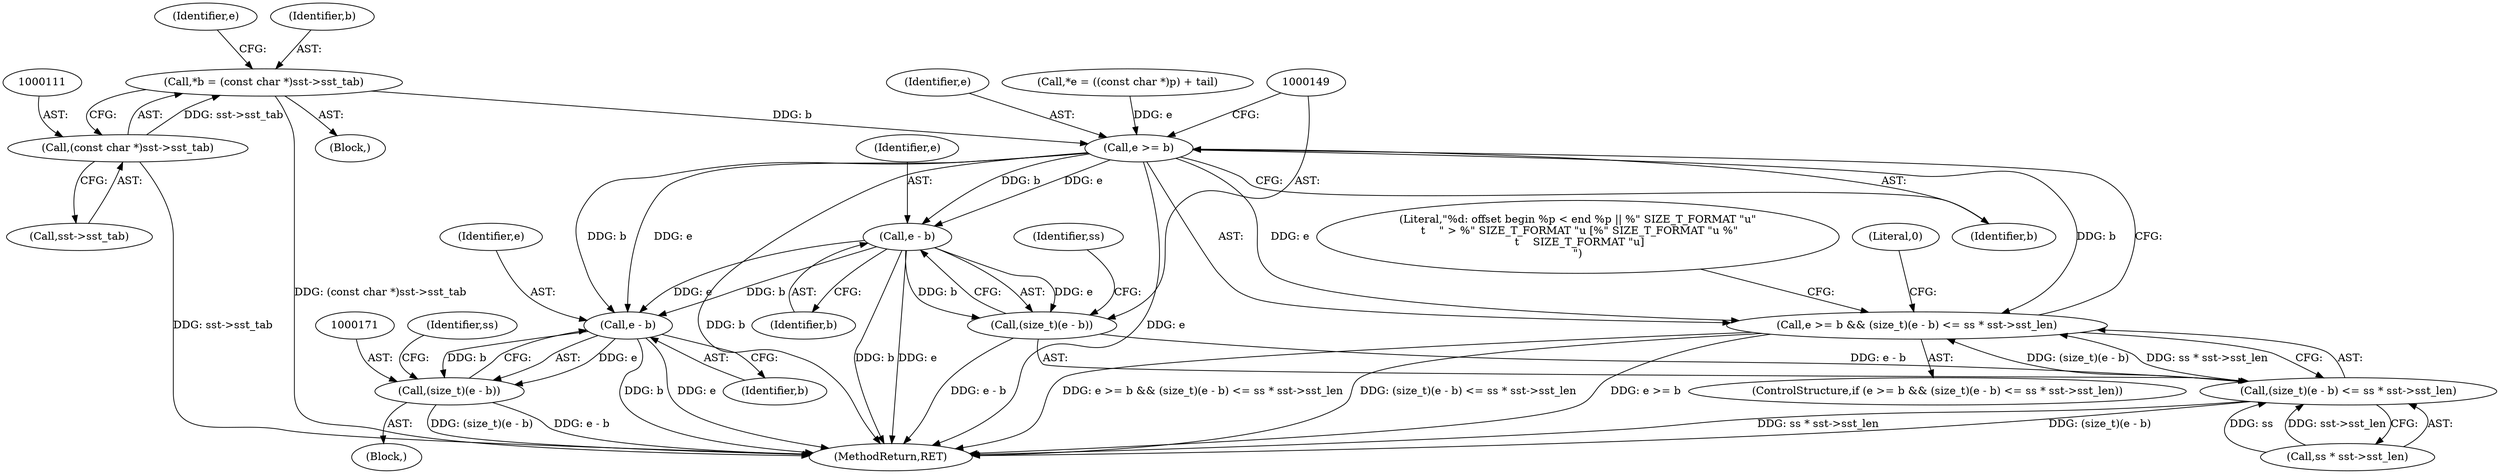 digraph "0_file_36fadd29849b8087af9f4586f89dbf74ea45be67@pointer" {
"1000108" [label="(Call,*b = (const char *)sst->sst_tab)"];
"1000110" [label="(Call,(const char *)sst->sst_tab)"];
"1000144" [label="(Call,e >= b)"];
"1000143" [label="(Call,e >= b && (size_t)(e - b) <= ss * sst->sst_len)"];
"1000150" [label="(Call,e - b)"];
"1000148" [label="(Call,(size_t)(e - b))"];
"1000147" [label="(Call,(size_t)(e - b) <= ss * sst->sst_len)"];
"1000172" [label="(Call,e - b)"];
"1000170" [label="(Call,(size_t)(e - b))"];
"1000153" [label="(Call,ss * sst->sst_len)"];
"1000110" [label="(Call,(const char *)sst->sst_tab)"];
"1000151" [label="(Identifier,e)"];
"1000148" [label="(Call,(size_t)(e - b))"];
"1000147" [label="(Call,(size_t)(e - b) <= ss * sst->sst_len)"];
"1000172" [label="(Call,e - b)"];
"1000145" [label="(Identifier,e)"];
"1000106" [label="(Block,)"];
"1000112" [label="(Call,sst->sst_tab)"];
"1000177" [label="(Identifier,ss)"];
"1000146" [label="(Identifier,b)"];
"1000162" [label="(Literal,\"%d: offset begin %p < end %p || %\" SIZE_T_FORMAT \"u\"\n \t    \" > %\" SIZE_T_FORMAT \"u [%\" SIZE_T_FORMAT \"u %\"\n \t    SIZE_T_FORMAT \"u]\n\")"];
"1000169" [label="(Block,)"];
"1000116" [label="(Call,*e = ((const char *)p) + tail)"];
"1000150" [label="(Call,e - b)"];
"1000174" [label="(Identifier,b)"];
"1000144" [label="(Call,e >= b)"];
"1000142" [label="(ControlStructure,if (e >= b && (size_t)(e - b) <= ss * sst->sst_len))"];
"1000159" [label="(Literal,0)"];
"1000117" [label="(Identifier,e)"];
"1000109" [label="(Identifier,b)"];
"1000154" [label="(Identifier,ss)"];
"1000108" [label="(Call,*b = (const char *)sst->sst_tab)"];
"1000152" [label="(Identifier,b)"];
"1000143" [label="(Call,e >= b && (size_t)(e - b) <= ss * sst->sst_len)"];
"1000170" [label="(Call,(size_t)(e - b))"];
"1000173" [label="(Identifier,e)"];
"1000192" [label="(MethodReturn,RET)"];
"1000108" -> "1000106"  [label="AST: "];
"1000108" -> "1000110"  [label="CFG: "];
"1000109" -> "1000108"  [label="AST: "];
"1000110" -> "1000108"  [label="AST: "];
"1000117" -> "1000108"  [label="CFG: "];
"1000108" -> "1000192"  [label="DDG: (const char *)sst->sst_tab"];
"1000110" -> "1000108"  [label="DDG: sst->sst_tab"];
"1000108" -> "1000144"  [label="DDG: b"];
"1000110" -> "1000112"  [label="CFG: "];
"1000111" -> "1000110"  [label="AST: "];
"1000112" -> "1000110"  [label="AST: "];
"1000110" -> "1000192"  [label="DDG: sst->sst_tab"];
"1000144" -> "1000143"  [label="AST: "];
"1000144" -> "1000146"  [label="CFG: "];
"1000145" -> "1000144"  [label="AST: "];
"1000146" -> "1000144"  [label="AST: "];
"1000149" -> "1000144"  [label="CFG: "];
"1000143" -> "1000144"  [label="CFG: "];
"1000144" -> "1000192"  [label="DDG: b"];
"1000144" -> "1000192"  [label="DDG: e"];
"1000144" -> "1000143"  [label="DDG: e"];
"1000144" -> "1000143"  [label="DDG: b"];
"1000116" -> "1000144"  [label="DDG: e"];
"1000144" -> "1000150"  [label="DDG: e"];
"1000144" -> "1000150"  [label="DDG: b"];
"1000144" -> "1000172"  [label="DDG: e"];
"1000144" -> "1000172"  [label="DDG: b"];
"1000143" -> "1000142"  [label="AST: "];
"1000143" -> "1000147"  [label="CFG: "];
"1000147" -> "1000143"  [label="AST: "];
"1000159" -> "1000143"  [label="CFG: "];
"1000162" -> "1000143"  [label="CFG: "];
"1000143" -> "1000192"  [label="DDG: e >= b"];
"1000143" -> "1000192"  [label="DDG: e >= b && (size_t)(e - b) <= ss * sst->sst_len"];
"1000143" -> "1000192"  [label="DDG: (size_t)(e - b) <= ss * sst->sst_len"];
"1000147" -> "1000143"  [label="DDG: (size_t)(e - b)"];
"1000147" -> "1000143"  [label="DDG: ss * sst->sst_len"];
"1000150" -> "1000148"  [label="AST: "];
"1000150" -> "1000152"  [label="CFG: "];
"1000151" -> "1000150"  [label="AST: "];
"1000152" -> "1000150"  [label="AST: "];
"1000148" -> "1000150"  [label="CFG: "];
"1000150" -> "1000192"  [label="DDG: e"];
"1000150" -> "1000192"  [label="DDG: b"];
"1000150" -> "1000148"  [label="DDG: e"];
"1000150" -> "1000148"  [label="DDG: b"];
"1000150" -> "1000172"  [label="DDG: e"];
"1000150" -> "1000172"  [label="DDG: b"];
"1000148" -> "1000147"  [label="AST: "];
"1000149" -> "1000148"  [label="AST: "];
"1000154" -> "1000148"  [label="CFG: "];
"1000148" -> "1000192"  [label="DDG: e - b"];
"1000148" -> "1000147"  [label="DDG: e - b"];
"1000147" -> "1000153"  [label="CFG: "];
"1000153" -> "1000147"  [label="AST: "];
"1000147" -> "1000192"  [label="DDG: (size_t)(e - b)"];
"1000147" -> "1000192"  [label="DDG: ss * sst->sst_len"];
"1000153" -> "1000147"  [label="DDG: ss"];
"1000153" -> "1000147"  [label="DDG: sst->sst_len"];
"1000172" -> "1000170"  [label="AST: "];
"1000172" -> "1000174"  [label="CFG: "];
"1000173" -> "1000172"  [label="AST: "];
"1000174" -> "1000172"  [label="AST: "];
"1000170" -> "1000172"  [label="CFG: "];
"1000172" -> "1000192"  [label="DDG: e"];
"1000172" -> "1000192"  [label="DDG: b"];
"1000172" -> "1000170"  [label="DDG: e"];
"1000172" -> "1000170"  [label="DDG: b"];
"1000170" -> "1000169"  [label="AST: "];
"1000171" -> "1000170"  [label="AST: "];
"1000177" -> "1000170"  [label="CFG: "];
"1000170" -> "1000192"  [label="DDG: e - b"];
"1000170" -> "1000192"  [label="DDG: (size_t)(e - b)"];
}
